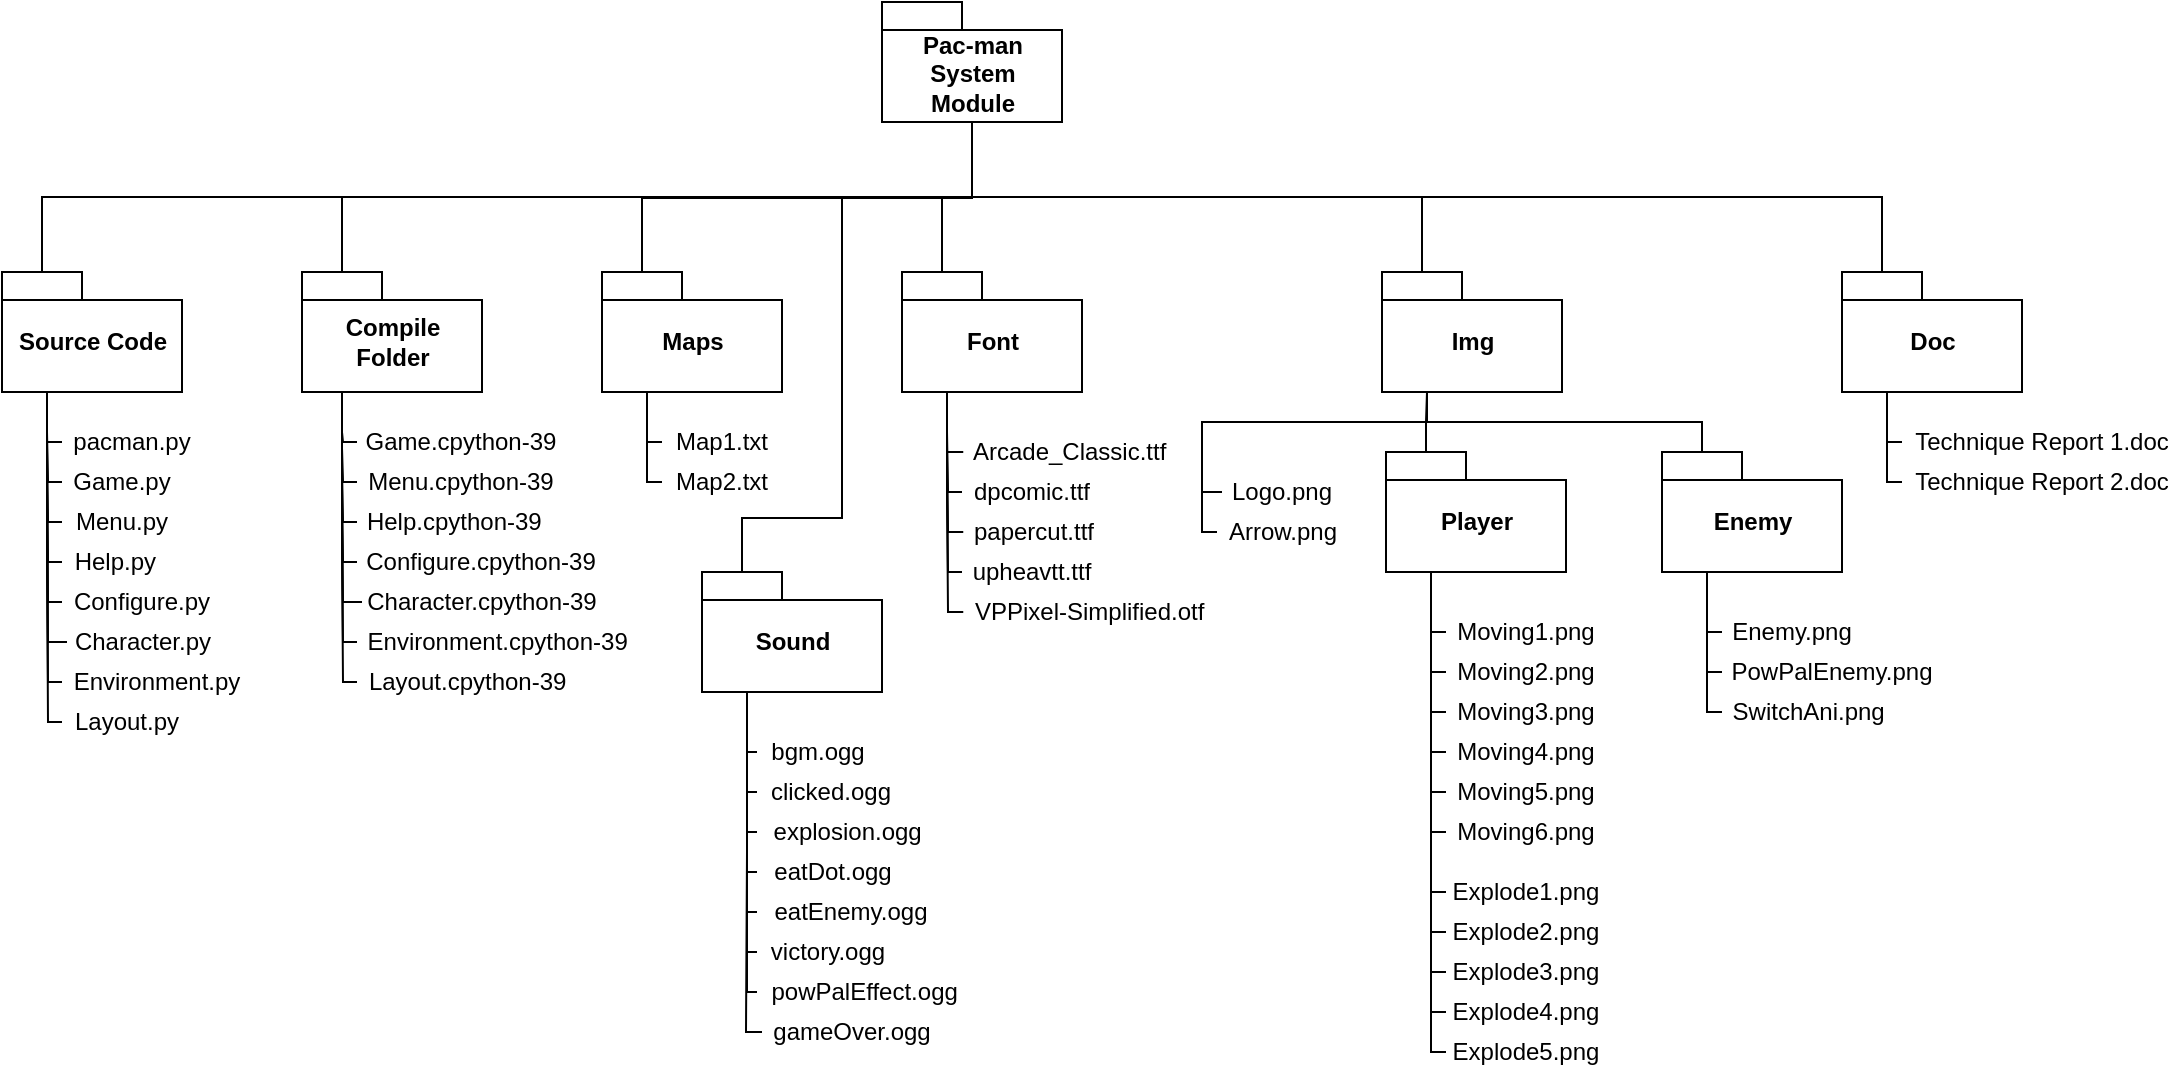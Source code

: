 <mxfile version="15.0.6" type="device"><diagram id="7wmbWIul42o1hSsIlkuX" name="Page-1"><mxGraphModel dx="626" dy="1224" grid="1" gridSize="10" guides="1" tooltips="1" connect="1" arrows="1" fold="1" page="1" pageScale="1" pageWidth="1100" pageHeight="850" math="0" shadow="0"><root><mxCell id="0"/><mxCell id="1" parent="0"/><mxCell id="hTNkqNwVkxcdGNHNXILM-89" style="edgeStyle=orthogonalEdgeStyle;rounded=0;jumpSize=6;orthogonalLoop=1;jettySize=auto;html=1;exitX=0.5;exitY=1;exitDx=0;exitDy=0;exitPerimeter=0;entryX=0;entryY=0;entryDx=20;entryDy=0;entryPerimeter=0;fontSize=12;endArrow=none;endFill=0;startSize=6;strokeWidth=1;" parent="1" source="hTNkqNwVkxcdGNHNXILM-1" target="hTNkqNwVkxcdGNHNXILM-2" edge="1"><mxGeometry relative="1" as="geometry"/></mxCell><mxCell id="hTNkqNwVkxcdGNHNXILM-171" style="edgeStyle=elbowEdgeStyle;rounded=0;jumpSize=6;orthogonalLoop=1;jettySize=auto;elbow=vertical;html=1;exitX=0.5;exitY=1;exitDx=0;exitDy=0;exitPerimeter=0;entryX=0;entryY=0;entryDx=20;entryDy=0;entryPerimeter=0;fontSize=12;endArrow=none;endFill=0;startSize=6;strokeWidth=1;" parent="1" source="hTNkqNwVkxcdGNHNXILM-1" target="hTNkqNwVkxcdGNHNXILM-170" edge="1"><mxGeometry relative="1" as="geometry"/></mxCell><mxCell id="hTNkqNwVkxcdGNHNXILM-1" value="Pac-man&lt;br&gt;System&lt;br&gt;Module" style="shape=folder;fontStyle=1;spacingTop=10;tabWidth=40;tabHeight=14;tabPosition=left;html=1;verticalAlign=bottom;" parent="1" vertex="1"><mxGeometry x="450" y="-840" width="90" height="60" as="geometry"/></mxCell><mxCell id="hTNkqNwVkxcdGNHNXILM-35" style="edgeStyle=orthogonalEdgeStyle;rounded=0;jumpSize=6;orthogonalLoop=1;jettySize=auto;elbow=vertical;html=1;exitX=0;exitY=0.5;exitDx=0;exitDy=0;entryX=0.25;entryY=1;entryDx=0;entryDy=0;fontSize=12;endArrow=none;endFill=0;startSize=6;strokeWidth=1;entryPerimeter=0;" parent="1" source="hTNkqNwVkxcdGNHNXILM-34" target="hTNkqNwVkxcdGNHNXILM-2" edge="1"><mxGeometry relative="1" as="geometry"/></mxCell><mxCell id="hTNkqNwVkxcdGNHNXILM-38" style="edgeStyle=orthogonalEdgeStyle;rounded=0;jumpSize=6;orthogonalLoop=1;jettySize=auto;html=1;exitX=0.25;exitY=1;exitDx=0;exitDy=0;exitPerimeter=0;entryX=0;entryY=0.5;entryDx=0;entryDy=0;fontSize=12;endArrow=none;endFill=0;startSize=6;strokeWidth=1;" parent="1" source="hTNkqNwVkxcdGNHNXILM-2" target="hTNkqNwVkxcdGNHNXILM-36" edge="1"><mxGeometry relative="1" as="geometry"><Array as="points"><mxPoint x="33" y="-625"/><mxPoint x="33" y="-600"/></Array></mxGeometry></mxCell><mxCell id="hTNkqNwVkxcdGNHNXILM-40" style="edgeStyle=orthogonalEdgeStyle;rounded=0;jumpSize=6;orthogonalLoop=1;jettySize=auto;html=1;exitX=0.25;exitY=1;exitDx=0;exitDy=0;exitPerimeter=0;entryX=0;entryY=0.5;entryDx=0;entryDy=0;fontSize=12;endArrow=none;endFill=0;startSize=6;strokeWidth=1;" parent="1" source="hTNkqNwVkxcdGNHNXILM-2" target="hTNkqNwVkxcdGNHNXILM-39" edge="1"><mxGeometry relative="1" as="geometry"><Array as="points"><mxPoint x="33" y="-617"/><mxPoint x="33" y="-580"/></Array></mxGeometry></mxCell><mxCell id="hTNkqNwVkxcdGNHNXILM-42" style="edgeStyle=orthogonalEdgeStyle;rounded=0;jumpSize=6;orthogonalLoop=1;jettySize=auto;html=1;exitX=0.25;exitY=1;exitDx=0;exitDy=0;exitPerimeter=0;entryX=0;entryY=0.5;entryDx=0;entryDy=0;fontSize=12;endArrow=none;endFill=0;startSize=6;strokeWidth=1;" parent="1" source="hTNkqNwVkxcdGNHNXILM-2" target="hTNkqNwVkxcdGNHNXILM-41" edge="1"><mxGeometry relative="1" as="geometry"><Array as="points"><mxPoint x="33" y="-607"/><mxPoint x="33" y="-560"/></Array></mxGeometry></mxCell><mxCell id="hTNkqNwVkxcdGNHNXILM-48" style="edgeStyle=orthogonalEdgeStyle;rounded=0;jumpSize=6;orthogonalLoop=1;jettySize=auto;html=1;exitX=0.25;exitY=1;exitDx=0;exitDy=0;exitPerimeter=0;entryX=0;entryY=0.5;entryDx=0;entryDy=0;fontSize=12;endArrow=none;endFill=0;startSize=6;strokeWidth=1;" parent="1" source="hTNkqNwVkxcdGNHNXILM-2" target="hTNkqNwVkxcdGNHNXILM-43" edge="1"><mxGeometry relative="1" as="geometry"><Array as="points"><mxPoint x="33" y="-597"/><mxPoint x="33" y="-540"/></Array></mxGeometry></mxCell><mxCell id="hTNkqNwVkxcdGNHNXILM-49" style="edgeStyle=orthogonalEdgeStyle;rounded=0;jumpSize=6;orthogonalLoop=1;jettySize=auto;html=1;exitX=0.25;exitY=1;exitDx=0;exitDy=0;exitPerimeter=0;entryX=0;entryY=0.5;entryDx=0;entryDy=0;fontSize=12;endArrow=none;endFill=0;startSize=6;strokeWidth=1;" parent="1" source="hTNkqNwVkxcdGNHNXILM-2" target="hTNkqNwVkxcdGNHNXILM-45" edge="1"><mxGeometry relative="1" as="geometry"><Array as="points"><mxPoint x="33" y="-587"/><mxPoint x="33" y="-520"/></Array></mxGeometry></mxCell><mxCell id="hTNkqNwVkxcdGNHNXILM-50" style="edgeStyle=orthogonalEdgeStyle;rounded=0;jumpSize=6;orthogonalLoop=1;jettySize=auto;html=1;exitX=0.25;exitY=1;exitDx=0;exitDy=0;exitPerimeter=0;entryX=0;entryY=0.5;entryDx=0;entryDy=0;fontSize=12;endArrow=none;endFill=0;startSize=6;strokeWidth=1;" parent="1" source="hTNkqNwVkxcdGNHNXILM-2" target="hTNkqNwVkxcdGNHNXILM-46" edge="1"><mxGeometry relative="1" as="geometry"><Array as="points"><mxPoint x="33" y="-577"/><mxPoint x="33" y="-500"/></Array></mxGeometry></mxCell><mxCell id="hTNkqNwVkxcdGNHNXILM-51" style="edgeStyle=orthogonalEdgeStyle;rounded=0;jumpSize=6;orthogonalLoop=1;jettySize=auto;html=1;exitX=0.25;exitY=1;exitDx=0;exitDy=0;exitPerimeter=0;entryX=0;entryY=0.5;entryDx=0;entryDy=0;fontSize=12;endArrow=none;endFill=0;startSize=6;strokeWidth=1;" parent="1" source="hTNkqNwVkxcdGNHNXILM-2" target="hTNkqNwVkxcdGNHNXILM-47" edge="1"><mxGeometry relative="1" as="geometry"><Array as="points"><mxPoint x="33" y="-567"/><mxPoint x="33" y="-480"/></Array></mxGeometry></mxCell><mxCell id="hTNkqNwVkxcdGNHNXILM-2" value="Source Code" style="shape=folder;fontStyle=1;spacingTop=10;tabWidth=40;tabHeight=14;tabPosition=left;html=1;" parent="1" vertex="1"><mxGeometry x="10" y="-705" width="90" height="60" as="geometry"/></mxCell><mxCell id="hTNkqNwVkxcdGNHNXILM-90" style="edgeStyle=orthogonalEdgeStyle;rounded=0;jumpSize=6;orthogonalLoop=1;jettySize=auto;html=1;exitX=0;exitY=0;exitDx=20;exitDy=0;exitPerimeter=0;entryX=0.5;entryY=1;entryDx=0;entryDy=0;entryPerimeter=0;fontSize=12;endArrow=none;endFill=0;startSize=6;strokeWidth=1;" parent="1" source="hTNkqNwVkxcdGNHNXILM-3" target="hTNkqNwVkxcdGNHNXILM-1" edge="1"><mxGeometry relative="1" as="geometry"/></mxCell><mxCell id="hTNkqNwVkxcdGNHNXILM-3" value="Compile&lt;br&gt;Folder" style="shape=folder;fontStyle=1;spacingTop=10;tabWidth=40;tabHeight=14;tabPosition=left;html=1;verticalAlign=middle;" parent="1" vertex="1"><mxGeometry x="160" y="-705" width="90" height="60" as="geometry"/></mxCell><mxCell id="hTNkqNwVkxcdGNHNXILM-87" style="edgeStyle=orthogonalEdgeStyle;rounded=0;jumpSize=6;orthogonalLoop=1;jettySize=auto;html=1;exitX=0.25;exitY=1;exitDx=0;exitDy=0;exitPerimeter=0;entryX=0;entryY=0.5;entryDx=0;entryDy=0;fontSize=12;endArrow=none;endFill=0;startSize=6;strokeWidth=1;" parent="1" source="hTNkqNwVkxcdGNHNXILM-4" target="hTNkqNwVkxcdGNHNXILM-86" edge="1"><mxGeometry relative="1" as="geometry"><Array as="points"><mxPoint x="333" y="-620"/></Array></mxGeometry></mxCell><mxCell id="hTNkqNwVkxcdGNHNXILM-91" style="edgeStyle=orthogonalEdgeStyle;rounded=0;jumpSize=6;orthogonalLoop=1;jettySize=auto;html=1;exitX=0;exitY=0;exitDx=20;exitDy=0;exitPerimeter=0;entryX=0.5;entryY=1;entryDx=0;entryDy=0;entryPerimeter=0;fontSize=12;endArrow=none;endFill=0;startSize=6;strokeWidth=1;" parent="1" source="hTNkqNwVkxcdGNHNXILM-4" target="hTNkqNwVkxcdGNHNXILM-1" edge="1"><mxGeometry relative="1" as="geometry"><Array as="points"><mxPoint x="330" y="-742"/><mxPoint x="495" y="-742"/></Array></mxGeometry></mxCell><mxCell id="hTNkqNwVkxcdGNHNXILM-4" value="Maps&lt;span style=&quot;color: rgba(0 , 0 , 0 , 0) ; font-family: monospace ; font-size: 0px ; font-weight: 400&quot;&gt;%3CmxGraphModel%3E%3Croot%3E%3CmxCell%20id%3D%220%22%2F%3E%3CmxCell%20id%3D%221%22%20parent%3D%220%22%2F%3E%3CmxCell%20id%3D%222%22%20value%3D%22Source%20Code%22%20style%3D%22shape%3Dfolder%3BfontStyle%3D1%3BspacingTop%3D10%3BtabWidth%3D40%3BtabHeight%3D14%3BtabPosition%3Dleft%3Bhtml%3D1%3B%22%20vertex%3D%221%22%20parent%3D%221%22%3E%3CmxGeometry%20x%3D%2250%22%20y%3D%22-400%22%20width%3D%2290%22%20height%3D%2260%22%20as%3D%22geometry%22%2F%3E%3C%2FmxCell%3E%3C%2Froot%3E%3C%2FmxGraphModel%3E&lt;/span&gt;" style="shape=folder;fontStyle=1;spacingTop=10;tabWidth=40;tabHeight=14;tabPosition=left;html=1;" parent="1" vertex="1"><mxGeometry x="310" y="-705" width="90" height="60" as="geometry"/></mxCell><mxCell id="hTNkqNwVkxcdGNHNXILM-122" style="edgeStyle=orthogonalEdgeStyle;rounded=0;jumpSize=6;orthogonalLoop=1;jettySize=auto;html=1;exitX=0.25;exitY=1;exitDx=0;exitDy=0;exitPerimeter=0;entryX=0;entryY=0.5;entryDx=0;entryDy=0;fontSize=12;endArrow=none;endFill=0;startSize=6;strokeWidth=1;" parent="1" source="hTNkqNwVkxcdGNHNXILM-6" target="hTNkqNwVkxcdGNHNXILM-117" edge="1"><mxGeometry relative="1" as="geometry"><Array as="points"><mxPoint x="483" y="-625"/><mxPoint x="483" y="-595"/></Array></mxGeometry></mxCell><mxCell id="hTNkqNwVkxcdGNHNXILM-123" style="edgeStyle=orthogonalEdgeStyle;rounded=0;jumpSize=6;orthogonalLoop=1;jettySize=auto;html=1;exitX=0.25;exitY=1;exitDx=0;exitDy=0;exitPerimeter=0;entryX=0;entryY=0.5;entryDx=0;entryDy=0;fontSize=12;endArrow=none;endFill=0;startSize=6;strokeWidth=1;" parent="1" source="hTNkqNwVkxcdGNHNXILM-6" target="hTNkqNwVkxcdGNHNXILM-118" edge="1"><mxGeometry relative="1" as="geometry"><Array as="points"><mxPoint x="483" y="-615"/><mxPoint x="483" y="-575"/></Array></mxGeometry></mxCell><mxCell id="hTNkqNwVkxcdGNHNXILM-124" style="edgeStyle=orthogonalEdgeStyle;rounded=0;jumpSize=6;orthogonalLoop=1;jettySize=auto;html=1;exitX=0.25;exitY=1;exitDx=0;exitDy=0;exitPerimeter=0;entryX=0;entryY=0.5;entryDx=0;entryDy=0;fontSize=12;endArrow=none;endFill=0;startSize=6;strokeWidth=1;" parent="1" source="hTNkqNwVkxcdGNHNXILM-6" target="hTNkqNwVkxcdGNHNXILM-119" edge="1"><mxGeometry relative="1" as="geometry"><Array as="points"><mxPoint x="483" y="-605"/><mxPoint x="483" y="-555"/></Array></mxGeometry></mxCell><mxCell id="hTNkqNwVkxcdGNHNXILM-125" style="edgeStyle=orthogonalEdgeStyle;rounded=0;jumpSize=6;orthogonalLoop=1;jettySize=auto;html=1;exitX=0.25;exitY=1;exitDx=0;exitDy=0;exitPerimeter=0;entryX=0;entryY=0.5;entryDx=0;entryDy=0;fontSize=12;endArrow=none;endFill=0;startSize=6;strokeWidth=1;" parent="1" source="hTNkqNwVkxcdGNHNXILM-6" target="hTNkqNwVkxcdGNHNXILM-120" edge="1"><mxGeometry relative="1" as="geometry"><Array as="points"><mxPoint x="483" y="-595"/><mxPoint x="483" y="-535"/></Array></mxGeometry></mxCell><mxCell id="M-ctswT4OLiN5CyCkJLY-2" style="edgeStyle=elbowEdgeStyle;rounded=0;orthogonalLoop=1;jettySize=auto;elbow=vertical;html=1;exitX=0;exitY=0;exitDx=20;exitDy=0;exitPerimeter=0;entryX=0.5;entryY=1;entryDx=0;entryDy=0;entryPerimeter=0;endArrow=none;endFill=0;" parent="1" source="hTNkqNwVkxcdGNHNXILM-6" target="hTNkqNwVkxcdGNHNXILM-1" edge="1"><mxGeometry relative="1" as="geometry"/></mxCell><mxCell id="hTNkqNwVkxcdGNHNXILM-6" value="Font" style="shape=folder;fontStyle=1;spacingTop=10;tabWidth=40;tabHeight=14;tabPosition=left;html=1;" parent="1" vertex="1"><mxGeometry x="460" y="-705" width="90" height="60" as="geometry"/></mxCell><mxCell id="hTNkqNwVkxcdGNHNXILM-135" style="edgeStyle=elbowEdgeStyle;rounded=0;jumpSize=6;orthogonalLoop=1;jettySize=auto;elbow=vertical;html=1;exitX=0.25;exitY=1;exitDx=0;exitDy=0;exitPerimeter=0;entryX=0;entryY=0;entryDx=20;entryDy=0;entryPerimeter=0;fontSize=12;endArrow=none;endFill=0;startSize=6;strokeWidth=1;" parent="1" source="hTNkqNwVkxcdGNHNXILM-7" target="hTNkqNwVkxcdGNHNXILM-9" edge="1"><mxGeometry relative="1" as="geometry"/></mxCell><mxCell id="M-ctswT4OLiN5CyCkJLY-3" style="edgeStyle=elbowEdgeStyle;rounded=0;orthogonalLoop=1;jettySize=auto;elbow=vertical;html=1;exitX=0;exitY=0;exitDx=20;exitDy=0;exitPerimeter=0;entryX=0.5;entryY=1;entryDx=0;entryDy=0;entryPerimeter=0;endArrow=none;endFill=0;" parent="1" source="hTNkqNwVkxcdGNHNXILM-7" target="hTNkqNwVkxcdGNHNXILM-1" edge="1"><mxGeometry relative="1" as="geometry"/></mxCell><mxCell id="M-ctswT4OLiN5CyCkJLY-4" style="edgeStyle=orthogonalEdgeStyle;rounded=0;orthogonalLoop=1;jettySize=auto;elbow=vertical;html=1;exitX=0.25;exitY=1;exitDx=0;exitDy=0;exitPerimeter=0;entryX=0;entryY=0.5;entryDx=0;entryDy=0;endArrow=none;endFill=0;" parent="1" source="hTNkqNwVkxcdGNHNXILM-7" target="hTNkqNwVkxcdGNHNXILM-127" edge="1"><mxGeometry relative="1" as="geometry"><Array as="points"><mxPoint x="723" y="-630"/><mxPoint x="610" y="-630"/><mxPoint x="610" y="-595"/></Array></mxGeometry></mxCell><mxCell id="M-ctswT4OLiN5CyCkJLY-7" style="edgeStyle=orthogonalEdgeStyle;rounded=0;orthogonalLoop=1;jettySize=auto;html=1;exitX=0.25;exitY=1;exitDx=0;exitDy=0;exitPerimeter=0;entryX=0;entryY=0.5;entryDx=0;entryDy=0;endArrow=none;endFill=0;" parent="1" source="hTNkqNwVkxcdGNHNXILM-7" target="hTNkqNwVkxcdGNHNXILM-129" edge="1"><mxGeometry relative="1" as="geometry"><Array as="points"><mxPoint x="723" y="-630"/><mxPoint x="610" y="-630"/><mxPoint x="610" y="-575"/></Array></mxGeometry></mxCell><mxCell id="hTNkqNwVkxcdGNHNXILM-7" value="Img" style="shape=folder;fontStyle=1;spacingTop=10;tabWidth=40;tabHeight=14;tabPosition=left;html=1;" parent="1" vertex="1"><mxGeometry x="700" y="-705" width="90" height="60" as="geometry"/></mxCell><mxCell id="hTNkqNwVkxcdGNHNXILM-134" style="edgeStyle=elbowEdgeStyle;rounded=0;jumpSize=6;orthogonalLoop=1;jettySize=auto;html=1;exitX=0;exitY=0;exitDx=20;exitDy=0;exitPerimeter=0;entryX=0.25;entryY=1;entryDx=0;entryDy=0;entryPerimeter=0;fontSize=12;endArrow=none;endFill=0;startSize=6;strokeWidth=1;elbow=vertical;" parent="1" source="hTNkqNwVkxcdGNHNXILM-8" target="hTNkqNwVkxcdGNHNXILM-7" edge="1"><mxGeometry relative="1" as="geometry"/></mxCell><mxCell id="hTNkqNwVkxcdGNHNXILM-146" style="edgeStyle=elbowEdgeStyle;rounded=0;jumpSize=6;orthogonalLoop=1;jettySize=auto;elbow=vertical;html=1;exitX=0.25;exitY=1;exitDx=0;exitDy=0;exitPerimeter=0;entryX=0;entryY=0.5;entryDx=0;entryDy=0;fontSize=12;endArrow=none;endFill=0;startSize=6;strokeWidth=1;" parent="1" source="hTNkqNwVkxcdGNHNXILM-8" target="hTNkqNwVkxcdGNHNXILM-141" edge="1"><mxGeometry relative="1" as="geometry"><Array as="points"><mxPoint x="732" y="-465"/></Array></mxGeometry></mxCell><mxCell id="hTNkqNwVkxcdGNHNXILM-158" style="edgeStyle=elbowEdgeStyle;rounded=0;jumpSize=6;orthogonalLoop=1;jettySize=auto;elbow=vertical;html=1;exitX=0.25;exitY=1;exitDx=0;exitDy=0;exitPerimeter=0;entryX=0;entryY=0.5;entryDx=0;entryDy=0;fontSize=12;endArrow=none;endFill=0;startSize=6;strokeWidth=1;" parent="1" source="hTNkqNwVkxcdGNHNXILM-8" target="hTNkqNwVkxcdGNHNXILM-154" edge="1"><mxGeometry relative="1" as="geometry"><Array as="points"><mxPoint x="725" y="-335"/></Array></mxGeometry></mxCell><mxCell id="hTNkqNwVkxcdGNHNXILM-8" value="Player" style="shape=folder;fontStyle=1;spacingTop=10;tabWidth=40;tabHeight=14;tabPosition=left;html=1;" parent="1" vertex="1"><mxGeometry x="702" y="-615" width="90" height="60" as="geometry"/></mxCell><mxCell id="hTNkqNwVkxcdGNHNXILM-165" style="edgeStyle=elbowEdgeStyle;rounded=0;jumpSize=6;orthogonalLoop=1;jettySize=auto;elbow=vertical;html=1;exitX=0.25;exitY=1;exitDx=0;exitDy=0;exitPerimeter=0;entryX=0;entryY=0.5;entryDx=0;entryDy=0;fontSize=12;endArrow=none;endFill=0;startSize=6;strokeWidth=1;" parent="1" source="hTNkqNwVkxcdGNHNXILM-9" target="hTNkqNwVkxcdGNHNXILM-160" edge="1"><mxGeometry relative="1" as="geometry"><Array as="points"><mxPoint x="863" y="-525"/></Array></mxGeometry></mxCell><mxCell id="hTNkqNwVkxcdGNHNXILM-166" style="edgeStyle=elbowEdgeStyle;rounded=0;jumpSize=6;orthogonalLoop=1;jettySize=auto;elbow=vertical;html=1;exitX=0.25;exitY=1;exitDx=0;exitDy=0;exitPerimeter=0;entryX=0;entryY=0.5;entryDx=0;entryDy=0;fontSize=12;endArrow=none;endFill=0;startSize=6;strokeWidth=1;" parent="1" source="hTNkqNwVkxcdGNHNXILM-9" target="hTNkqNwVkxcdGNHNXILM-161" edge="1"><mxGeometry relative="1" as="geometry"><Array as="points"><mxPoint x="863" y="-505"/></Array></mxGeometry></mxCell><mxCell id="hTNkqNwVkxcdGNHNXILM-167" style="edgeStyle=elbowEdgeStyle;rounded=0;jumpSize=6;orthogonalLoop=1;jettySize=auto;elbow=vertical;html=1;exitX=0.25;exitY=1;exitDx=0;exitDy=0;exitPerimeter=0;entryX=0;entryY=0.5;entryDx=0;entryDy=0;fontSize=12;endArrow=none;endFill=0;startSize=6;strokeWidth=1;" parent="1" source="hTNkqNwVkxcdGNHNXILM-9" target="hTNkqNwVkxcdGNHNXILM-164" edge="1"><mxGeometry relative="1" as="geometry"><Array as="points"><mxPoint x="863" y="-485"/></Array></mxGeometry></mxCell><mxCell id="hTNkqNwVkxcdGNHNXILM-9" value="Enemy" style="shape=folder;fontStyle=1;spacingTop=10;tabWidth=40;tabHeight=14;tabPosition=left;html=1;" parent="1" vertex="1"><mxGeometry x="840" y="-615" width="90" height="60" as="geometry"/></mxCell><mxCell id="hTNkqNwVkxcdGNHNXILM-34" value="pacman.py" style="text;html=1;strokeColor=none;fillColor=none;align=center;verticalAlign=middle;whiteSpace=wrap;rounded=0;fontSize=12;" parent="1" vertex="1"><mxGeometry x="40" y="-630" width="70" height="20" as="geometry"/></mxCell><mxCell id="hTNkqNwVkxcdGNHNXILM-36" value="Game.py" style="text;html=1;strokeColor=none;fillColor=none;align=center;verticalAlign=middle;whiteSpace=wrap;rounded=0;fontSize=12;" parent="1" vertex="1"><mxGeometry x="40" y="-610" width="60" height="20" as="geometry"/></mxCell><mxCell id="hTNkqNwVkxcdGNHNXILM-39" value="Menu.py" style="text;html=1;strokeColor=none;fillColor=none;align=center;verticalAlign=middle;whiteSpace=wrap;rounded=0;fontSize=12;" parent="1" vertex="1"><mxGeometry x="40" y="-590" width="60" height="20" as="geometry"/></mxCell><mxCell id="hTNkqNwVkxcdGNHNXILM-41" value="Help.py&amp;nbsp;&amp;nbsp;" style="text;html=1;strokeColor=none;fillColor=none;align=center;verticalAlign=middle;whiteSpace=wrap;rounded=0;fontSize=12;" parent="1" vertex="1"><mxGeometry x="40" y="-570" width="60" height="20" as="geometry"/></mxCell><mxCell id="hTNkqNwVkxcdGNHNXILM-43" value="Configure.py" style="text;html=1;strokeColor=none;fillColor=none;align=center;verticalAlign=middle;whiteSpace=wrap;rounded=0;fontSize=12;" parent="1" vertex="1"><mxGeometry x="40" y="-550" width="80" height="20" as="geometry"/></mxCell><mxCell id="hTNkqNwVkxcdGNHNXILM-45" value="Character.py" style="text;html=1;strokeColor=none;fillColor=none;align=center;verticalAlign=middle;whiteSpace=wrap;rounded=0;fontSize=12;" parent="1" vertex="1"><mxGeometry x="42.5" y="-530" width="75" height="20" as="geometry"/></mxCell><mxCell id="hTNkqNwVkxcdGNHNXILM-46" value="Environment.py" style="text;html=1;strokeColor=none;fillColor=none;align=center;verticalAlign=middle;whiteSpace=wrap;rounded=0;fontSize=12;" parent="1" vertex="1"><mxGeometry x="40" y="-510" width="95" height="20" as="geometry"/></mxCell><mxCell id="hTNkqNwVkxcdGNHNXILM-47" value="Layout.py" style="text;html=1;strokeColor=none;fillColor=none;align=center;verticalAlign=middle;whiteSpace=wrap;rounded=0;fontSize=12;" parent="1" vertex="1"><mxGeometry x="40" y="-490" width="65" height="20" as="geometry"/></mxCell><mxCell id="hTNkqNwVkxcdGNHNXILM-69" style="edgeStyle=orthogonalEdgeStyle;rounded=0;jumpSize=6;orthogonalLoop=1;jettySize=auto;html=1;exitX=0.25;exitY=1;exitDx=0;exitDy=0;exitPerimeter=0;entryX=0;entryY=0.5;entryDx=0;entryDy=0;fontSize=12;endArrow=none;endFill=0;startSize=6;strokeWidth=1;" parent="1" target="hTNkqNwVkxcdGNHNXILM-77" edge="1"><mxGeometry relative="1" as="geometry"><mxPoint x="180" y="-645" as="sourcePoint"/><Array as="points"><mxPoint x="180.5" y="-625"/><mxPoint x="180.5" y="-600"/></Array></mxGeometry></mxCell><mxCell id="hTNkqNwVkxcdGNHNXILM-70" style="edgeStyle=orthogonalEdgeStyle;rounded=0;jumpSize=6;orthogonalLoop=1;jettySize=auto;html=1;exitX=0.25;exitY=1;exitDx=0;exitDy=0;exitPerimeter=0;entryX=0;entryY=0.5;entryDx=0;entryDy=0;fontSize=12;endArrow=none;endFill=0;startSize=6;strokeWidth=1;" parent="1" target="hTNkqNwVkxcdGNHNXILM-78" edge="1"><mxGeometry relative="1" as="geometry"><mxPoint x="180" y="-645" as="sourcePoint"/><Array as="points"><mxPoint x="180.5" y="-617"/><mxPoint x="180.5" y="-580"/></Array></mxGeometry></mxCell><mxCell id="hTNkqNwVkxcdGNHNXILM-71" style="edgeStyle=orthogonalEdgeStyle;rounded=0;jumpSize=6;orthogonalLoop=1;jettySize=auto;html=1;exitX=0.25;exitY=1;exitDx=0;exitDy=0;exitPerimeter=0;entryX=0;entryY=0.5;entryDx=0;entryDy=0;fontSize=12;endArrow=none;endFill=0;startSize=6;strokeWidth=1;" parent="1" target="hTNkqNwVkxcdGNHNXILM-79" edge="1"><mxGeometry relative="1" as="geometry"><mxPoint x="180" y="-645" as="sourcePoint"/><Array as="points"><mxPoint x="180.5" y="-607"/><mxPoint x="180.5" y="-560"/></Array></mxGeometry></mxCell><mxCell id="hTNkqNwVkxcdGNHNXILM-72" style="edgeStyle=orthogonalEdgeStyle;rounded=0;jumpSize=6;orthogonalLoop=1;jettySize=auto;html=1;exitX=0.25;exitY=1;exitDx=0;exitDy=0;exitPerimeter=0;entryX=0;entryY=0.5;entryDx=0;entryDy=0;fontSize=12;endArrow=none;endFill=0;startSize=6;strokeWidth=1;" parent="1" target="hTNkqNwVkxcdGNHNXILM-80" edge="1"><mxGeometry relative="1" as="geometry"><mxPoint x="180" y="-645" as="sourcePoint"/><Array as="points"><mxPoint x="180.5" y="-597"/><mxPoint x="180.5" y="-540"/></Array></mxGeometry></mxCell><mxCell id="hTNkqNwVkxcdGNHNXILM-73" style="edgeStyle=orthogonalEdgeStyle;rounded=0;jumpSize=6;orthogonalLoop=1;jettySize=auto;html=1;exitX=0.25;exitY=1;exitDx=0;exitDy=0;exitPerimeter=0;entryX=0;entryY=0.5;entryDx=0;entryDy=0;fontSize=12;endArrow=none;endFill=0;startSize=6;strokeWidth=1;" parent="1" target="hTNkqNwVkxcdGNHNXILM-81" edge="1"><mxGeometry relative="1" as="geometry"><mxPoint x="180" y="-645" as="sourcePoint"/><Array as="points"><mxPoint x="180.5" y="-587"/><mxPoint x="180.5" y="-520"/></Array></mxGeometry></mxCell><mxCell id="hTNkqNwVkxcdGNHNXILM-74" style="edgeStyle=orthogonalEdgeStyle;rounded=0;jumpSize=6;orthogonalLoop=1;jettySize=auto;html=1;exitX=0.25;exitY=1;exitDx=0;exitDy=0;exitPerimeter=0;entryX=0;entryY=0.5;entryDx=0;entryDy=0;fontSize=12;endArrow=none;endFill=0;startSize=6;strokeWidth=1;" parent="1" target="hTNkqNwVkxcdGNHNXILM-82" edge="1"><mxGeometry relative="1" as="geometry"><mxPoint x="180" y="-645" as="sourcePoint"/><Array as="points"><mxPoint x="180.5" y="-577"/><mxPoint x="180.5" y="-500"/></Array></mxGeometry></mxCell><mxCell id="hTNkqNwVkxcdGNHNXILM-75" style="edgeStyle=orthogonalEdgeStyle;rounded=0;jumpSize=6;orthogonalLoop=1;jettySize=auto;html=1;exitX=0.25;exitY=1;exitDx=0;exitDy=0;exitPerimeter=0;entryX=0;entryY=0.5;entryDx=0;entryDy=0;fontSize=12;endArrow=none;endFill=0;startSize=6;strokeWidth=1;" parent="1" target="hTNkqNwVkxcdGNHNXILM-83" edge="1"><mxGeometry relative="1" as="geometry"><mxPoint x="180" y="-645" as="sourcePoint"/><Array as="points"><mxPoint x="180.5" y="-567"/><mxPoint x="180.5" y="-480"/></Array></mxGeometry></mxCell><mxCell id="hTNkqNwVkxcdGNHNXILM-77" value="Game.cpython-39" style="text;html=1;strokeColor=none;fillColor=none;align=center;verticalAlign=middle;whiteSpace=wrap;rounded=0;fontSize=12;" parent="1" vertex="1"><mxGeometry x="187.5" y="-630" width="102.5" height="20" as="geometry"/></mxCell><mxCell id="hTNkqNwVkxcdGNHNXILM-78" value="Menu.cpython-39" style="text;html=1;strokeColor=none;fillColor=none;align=center;verticalAlign=middle;whiteSpace=wrap;rounded=0;fontSize=12;" parent="1" vertex="1"><mxGeometry x="187.5" y="-610" width="102.5" height="20" as="geometry"/></mxCell><mxCell id="hTNkqNwVkxcdGNHNXILM-79" value="Help.cpython-39&amp;nbsp;&amp;nbsp;" style="text;html=1;strokeColor=none;fillColor=none;align=center;verticalAlign=middle;whiteSpace=wrap;rounded=0;fontSize=12;" parent="1" vertex="1"><mxGeometry x="187.5" y="-590" width="102.5" height="20" as="geometry"/></mxCell><mxCell id="hTNkqNwVkxcdGNHNXILM-80" value="Configure.cpython-39" style="text;html=1;strokeColor=none;fillColor=none;align=center;verticalAlign=middle;whiteSpace=wrap;rounded=0;fontSize=12;" parent="1" vertex="1"><mxGeometry x="187.5" y="-570" width="122.5" height="20" as="geometry"/></mxCell><mxCell id="hTNkqNwVkxcdGNHNXILM-81" value="Character.cpython-39" style="text;html=1;strokeColor=none;fillColor=none;align=center;verticalAlign=middle;whiteSpace=wrap;rounded=0;fontSize=12;" parent="1" vertex="1"><mxGeometry x="190" y="-550" width="120" height="20" as="geometry"/></mxCell><mxCell id="hTNkqNwVkxcdGNHNXILM-82" value="Environment.cpython-39&amp;nbsp;" style="text;html=1;strokeColor=none;fillColor=none;align=center;verticalAlign=middle;whiteSpace=wrap;rounded=0;fontSize=12;" parent="1" vertex="1"><mxGeometry x="187.5" y="-530" width="142.5" height="20" as="geometry"/></mxCell><mxCell id="hTNkqNwVkxcdGNHNXILM-83" value="Layout.cpython-39&amp;nbsp;" style="text;html=1;strokeColor=none;fillColor=none;align=center;verticalAlign=middle;whiteSpace=wrap;rounded=0;fontSize=12;" parent="1" vertex="1"><mxGeometry x="187.5" y="-510" width="112.5" height="20" as="geometry"/></mxCell><mxCell id="hTNkqNwVkxcdGNHNXILM-86" value="Map1.txt" style="text;html=1;strokeColor=none;fillColor=none;align=center;verticalAlign=middle;whiteSpace=wrap;rounded=0;fontSize=12;" parent="1" vertex="1"><mxGeometry x="340" y="-630" width="60" height="20" as="geometry"/></mxCell><mxCell id="hTNkqNwVkxcdGNHNXILM-121" style="edgeStyle=orthogonalEdgeStyle;rounded=0;jumpSize=6;orthogonalLoop=1;jettySize=auto;elbow=vertical;html=1;exitX=0;exitY=0.5;exitDx=0;exitDy=0;entryX=0.25;entryY=1;entryDx=0;entryDy=0;entryPerimeter=0;fontSize=12;endArrow=none;endFill=0;startSize=6;strokeWidth=1;" parent="1" source="hTNkqNwVkxcdGNHNXILM-116" target="hTNkqNwVkxcdGNHNXILM-6" edge="1"><mxGeometry relative="1" as="geometry"/></mxCell><mxCell id="hTNkqNwVkxcdGNHNXILM-116" value="Arcade_Classic.ttf&amp;nbsp;" style="text;html=1;strokeColor=none;fillColor=none;align=center;verticalAlign=middle;whiteSpace=wrap;rounded=0;fontSize=12;" parent="1" vertex="1"><mxGeometry x="490.63" y="-625" width="109.37" height="20" as="geometry"/></mxCell><mxCell id="hTNkqNwVkxcdGNHNXILM-117" value="dpcomic.ttf" style="text;html=1;strokeColor=none;fillColor=none;align=center;verticalAlign=middle;whiteSpace=wrap;rounded=0;fontSize=12;" parent="1" vertex="1"><mxGeometry x="490" y="-605" width="70" height="20" as="geometry"/></mxCell><mxCell id="hTNkqNwVkxcdGNHNXILM-118" value="papercut.ttf" style="text;html=1;strokeColor=none;fillColor=none;align=center;verticalAlign=middle;whiteSpace=wrap;rounded=0;fontSize=12;" parent="1" vertex="1"><mxGeometry x="490.63" y="-585" width="70" height="20" as="geometry"/></mxCell><mxCell id="hTNkqNwVkxcdGNHNXILM-119" value="upheavtt.ttf" style="text;html=1;strokeColor=none;fillColor=none;align=center;verticalAlign=middle;whiteSpace=wrap;rounded=0;fontSize=12;" parent="1" vertex="1"><mxGeometry x="490" y="-565" width="70" height="20" as="geometry"/></mxCell><mxCell id="hTNkqNwVkxcdGNHNXILM-120" value="VPPixel-Simplified.otf&amp;nbsp;" style="text;html=1;strokeColor=none;fillColor=none;align=center;verticalAlign=middle;whiteSpace=wrap;rounded=0;fontSize=12;" parent="1" vertex="1"><mxGeometry x="490.63" y="-545" width="129.37" height="20" as="geometry"/></mxCell><mxCell id="hTNkqNwVkxcdGNHNXILM-127" value="Logo.png" style="text;html=1;strokeColor=none;fillColor=none;align=center;verticalAlign=middle;whiteSpace=wrap;rounded=0;fontSize=12;" parent="1" vertex="1"><mxGeometry x="620" y="-605" width="60" height="20" as="geometry"/></mxCell><mxCell id="hTNkqNwVkxcdGNHNXILM-129" value="Arrow.png" style="text;html=1;strokeColor=none;fillColor=none;align=center;verticalAlign=middle;whiteSpace=wrap;rounded=0;fontSize=12;" parent="1" vertex="1"><mxGeometry x="617.5" y="-585" width="65" height="20" as="geometry"/></mxCell><mxCell id="hTNkqNwVkxcdGNHNXILM-148" style="edgeStyle=elbowEdgeStyle;rounded=0;jumpSize=6;orthogonalLoop=1;jettySize=auto;elbow=vertical;html=1;exitX=0;exitY=0.5;exitDx=0;exitDy=0;fontSize=12;endArrow=none;endFill=0;startSize=6;strokeWidth=1;entryX=0.25;entryY=1;entryDx=0;entryDy=0;entryPerimeter=0;" parent="1" source="hTNkqNwVkxcdGNHNXILM-136" target="hTNkqNwVkxcdGNHNXILM-8" edge="1"><mxGeometry relative="1" as="geometry"><mxPoint x="692" y="-505" as="targetPoint"/><Array as="points"><mxPoint x="732" y="-425"/></Array></mxGeometry></mxCell><mxCell id="hTNkqNwVkxcdGNHNXILM-136" value="Moving6.png" style="text;html=1;strokeColor=none;fillColor=none;align=center;verticalAlign=middle;whiteSpace=wrap;rounded=0;fontSize=12;" parent="1" vertex="1"><mxGeometry x="732" y="-435" width="80" height="20" as="geometry"/></mxCell><mxCell id="hTNkqNwVkxcdGNHNXILM-147" style="edgeStyle=elbowEdgeStyle;rounded=0;jumpSize=6;orthogonalLoop=1;jettySize=auto;elbow=vertical;html=1;exitX=0;exitY=0.5;exitDx=0;exitDy=0;fontSize=12;endArrow=none;endFill=0;startSize=6;strokeWidth=1;entryX=0.25;entryY=1;entryDx=0;entryDy=0;entryPerimeter=0;" parent="1" source="hTNkqNwVkxcdGNHNXILM-137" target="hTNkqNwVkxcdGNHNXILM-8" edge="1"><mxGeometry relative="1" as="geometry"><mxPoint x="682" y="-455" as="targetPoint"/><Array as="points"><mxPoint x="732" y="-445"/></Array></mxGeometry></mxCell><mxCell id="hTNkqNwVkxcdGNHNXILM-137" value="Moving5.png" style="text;html=1;strokeColor=none;fillColor=none;align=center;verticalAlign=middle;whiteSpace=wrap;rounded=0;fontSize=12;" parent="1" vertex="1"><mxGeometry x="732" y="-455" width="80" height="20" as="geometry"/></mxCell><mxCell id="hTNkqNwVkxcdGNHNXILM-143" style="edgeStyle=elbowEdgeStyle;rounded=0;jumpSize=6;orthogonalLoop=1;jettySize=auto;elbow=vertical;html=1;exitX=0;exitY=0.5;exitDx=0;exitDy=0;entryX=0.25;entryY=1;entryDx=0;entryDy=0;entryPerimeter=0;fontSize=12;endArrow=none;endFill=0;startSize=6;strokeWidth=1;" parent="1" source="hTNkqNwVkxcdGNHNXILM-138" target="hTNkqNwVkxcdGNHNXILM-8" edge="1"><mxGeometry relative="1" as="geometry"><Array as="points"><mxPoint x="732" y="-525"/></Array></mxGeometry></mxCell><mxCell id="hTNkqNwVkxcdGNHNXILM-138" value="Moving1.png" style="text;html=1;strokeColor=none;fillColor=none;align=center;verticalAlign=middle;whiteSpace=wrap;rounded=0;fontSize=12;" parent="1" vertex="1"><mxGeometry x="732" y="-535" width="80" height="20" as="geometry"/></mxCell><mxCell id="hTNkqNwVkxcdGNHNXILM-144" style="edgeStyle=elbowEdgeStyle;rounded=0;jumpSize=6;orthogonalLoop=1;jettySize=auto;elbow=vertical;html=1;exitX=0;exitY=0.5;exitDx=0;exitDy=0;entryX=0.25;entryY=1;entryDx=0;entryDy=0;entryPerimeter=0;fontSize=12;endArrow=none;endFill=0;startSize=6;strokeWidth=1;" parent="1" source="hTNkqNwVkxcdGNHNXILM-139" target="hTNkqNwVkxcdGNHNXILM-8" edge="1"><mxGeometry relative="1" as="geometry"><Array as="points"><mxPoint x="725" y="-505"/></Array></mxGeometry></mxCell><mxCell id="hTNkqNwVkxcdGNHNXILM-139" value="Moving2.png" style="text;html=1;strokeColor=none;fillColor=none;align=center;verticalAlign=middle;whiteSpace=wrap;rounded=0;fontSize=12;" parent="1" vertex="1"><mxGeometry x="732" y="-515" width="80" height="20" as="geometry"/></mxCell><mxCell id="hTNkqNwVkxcdGNHNXILM-145" style="edgeStyle=elbowEdgeStyle;rounded=0;jumpSize=6;orthogonalLoop=1;jettySize=auto;elbow=vertical;html=1;exitX=0;exitY=0.5;exitDx=0;exitDy=0;fontSize=12;endArrow=none;endFill=0;startSize=6;strokeWidth=1;entryX=0.25;entryY=1;entryDx=0;entryDy=0;entryPerimeter=0;" parent="1" source="hTNkqNwVkxcdGNHNXILM-140" target="hTNkqNwVkxcdGNHNXILM-8" edge="1"><mxGeometry relative="1" as="geometry"><mxPoint x="702" y="-485" as="targetPoint"/><Array as="points"><mxPoint x="725" y="-485"/></Array></mxGeometry></mxCell><mxCell id="hTNkqNwVkxcdGNHNXILM-140" value="Moving3.png" style="text;html=1;strokeColor=none;fillColor=none;align=center;verticalAlign=middle;whiteSpace=wrap;rounded=0;fontSize=12;" parent="1" vertex="1"><mxGeometry x="732" y="-495" width="80" height="20" as="geometry"/></mxCell><mxCell id="hTNkqNwVkxcdGNHNXILM-141" value="Moving4.png" style="text;html=1;strokeColor=none;fillColor=none;align=center;verticalAlign=middle;whiteSpace=wrap;rounded=0;fontSize=12;" parent="1" vertex="1"><mxGeometry x="732" y="-475" width="80" height="20" as="geometry"/></mxCell><mxCell id="hTNkqNwVkxcdGNHNXILM-159" style="edgeStyle=elbowEdgeStyle;rounded=0;jumpSize=6;orthogonalLoop=1;jettySize=auto;elbow=vertical;html=1;exitX=0;exitY=0.5;exitDx=0;exitDy=0;entryX=0.25;entryY=1;entryDx=0;entryDy=0;entryPerimeter=0;fontSize=12;endArrow=none;endFill=0;startSize=6;strokeWidth=1;" parent="1" source="hTNkqNwVkxcdGNHNXILM-150" target="hTNkqNwVkxcdGNHNXILM-8" edge="1"><mxGeometry relative="1" as="geometry"><Array as="points"><mxPoint x="722" y="-315"/></Array></mxGeometry></mxCell><mxCell id="hTNkqNwVkxcdGNHNXILM-150" value="Explode5.png" style="text;html=1;strokeColor=none;fillColor=none;align=center;verticalAlign=middle;whiteSpace=wrap;rounded=0;fontSize=12;" parent="1" vertex="1"><mxGeometry x="732" y="-325" width="80" height="20" as="geometry"/></mxCell><mxCell id="hTNkqNwVkxcdGNHNXILM-155" style="edgeStyle=elbowEdgeStyle;rounded=0;jumpSize=6;orthogonalLoop=1;jettySize=auto;elbow=vertical;html=1;exitX=0;exitY=0.5;exitDx=0;exitDy=0;entryX=0.25;entryY=1;entryDx=0;entryDy=0;entryPerimeter=0;fontSize=12;endArrow=none;endFill=0;startSize=6;strokeWidth=1;" parent="1" source="hTNkqNwVkxcdGNHNXILM-151" target="hTNkqNwVkxcdGNHNXILM-8" edge="1"><mxGeometry relative="1" as="geometry"><Array as="points"><mxPoint x="732" y="-395"/></Array></mxGeometry></mxCell><mxCell id="hTNkqNwVkxcdGNHNXILM-151" value="Explode1.png" style="text;html=1;strokeColor=none;fillColor=none;align=center;verticalAlign=middle;whiteSpace=wrap;rounded=0;fontSize=12;" parent="1" vertex="1"><mxGeometry x="732" y="-405" width="80" height="20" as="geometry"/></mxCell><mxCell id="hTNkqNwVkxcdGNHNXILM-156" style="edgeStyle=elbowEdgeStyle;rounded=0;jumpSize=6;orthogonalLoop=1;jettySize=auto;elbow=vertical;html=1;exitX=0;exitY=0.5;exitDx=0;exitDy=0;entryX=0.25;entryY=1;entryDx=0;entryDy=0;entryPerimeter=0;fontSize=12;endArrow=none;endFill=0;startSize=6;strokeWidth=1;" parent="1" source="hTNkqNwVkxcdGNHNXILM-152" target="hTNkqNwVkxcdGNHNXILM-8" edge="1"><mxGeometry relative="1" as="geometry"><Array as="points"><mxPoint x="732" y="-375"/></Array></mxGeometry></mxCell><mxCell id="hTNkqNwVkxcdGNHNXILM-152" value="Explode2.png" style="text;html=1;strokeColor=none;fillColor=none;align=center;verticalAlign=middle;whiteSpace=wrap;rounded=0;fontSize=12;" parent="1" vertex="1"><mxGeometry x="732" y="-385" width="80" height="20" as="geometry"/></mxCell><mxCell id="hTNkqNwVkxcdGNHNXILM-157" style="edgeStyle=elbowEdgeStyle;rounded=0;jumpSize=6;orthogonalLoop=1;jettySize=auto;elbow=vertical;html=1;exitX=0;exitY=0.5;exitDx=0;exitDy=0;entryX=0.25;entryY=1;entryDx=0;entryDy=0;entryPerimeter=0;fontSize=12;endArrow=none;endFill=0;startSize=6;strokeWidth=1;" parent="1" source="hTNkqNwVkxcdGNHNXILM-153" target="hTNkqNwVkxcdGNHNXILM-8" edge="1"><mxGeometry relative="1" as="geometry"><Array as="points"><mxPoint x="732" y="-355"/></Array></mxGeometry></mxCell><mxCell id="hTNkqNwVkxcdGNHNXILM-153" value="Explode3.png" style="text;html=1;strokeColor=none;fillColor=none;align=center;verticalAlign=middle;whiteSpace=wrap;rounded=0;fontSize=12;" parent="1" vertex="1"><mxGeometry x="732" y="-365" width="80" height="20" as="geometry"/></mxCell><mxCell id="hTNkqNwVkxcdGNHNXILM-154" value="Explode4.png" style="text;html=1;strokeColor=none;fillColor=none;align=center;verticalAlign=middle;whiteSpace=wrap;rounded=0;fontSize=12;" parent="1" vertex="1"><mxGeometry x="732" y="-345" width="80" height="20" as="geometry"/></mxCell><mxCell id="hTNkqNwVkxcdGNHNXILM-160" value="Enemy.png" style="text;html=1;strokeColor=none;fillColor=none;align=center;verticalAlign=middle;whiteSpace=wrap;rounded=0;fontSize=12;" parent="1" vertex="1"><mxGeometry x="870" y="-535" width="70" height="20" as="geometry"/></mxCell><mxCell id="hTNkqNwVkxcdGNHNXILM-161" value="PowPalEnemy.png" style="text;html=1;strokeColor=none;fillColor=none;align=center;verticalAlign=middle;whiteSpace=wrap;rounded=0;fontSize=12;" parent="1" vertex="1"><mxGeometry x="870" y="-515" width="110" height="20" as="geometry"/></mxCell><mxCell id="hTNkqNwVkxcdGNHNXILM-164" value="SwitchAni.png&amp;nbsp;" style="text;html=1;strokeColor=none;fillColor=none;align=center;verticalAlign=middle;whiteSpace=wrap;rounded=0;fontSize=12;" parent="1" vertex="1"><mxGeometry x="870" y="-495" width="90" height="20" as="geometry"/></mxCell><mxCell id="hTNkqNwVkxcdGNHNXILM-169" style="edgeStyle=elbowEdgeStyle;rounded=0;jumpSize=6;orthogonalLoop=1;jettySize=auto;elbow=vertical;html=1;exitX=0;exitY=0.5;exitDx=0;exitDy=0;entryX=0.25;entryY=1;entryDx=0;entryDy=0;entryPerimeter=0;fontSize=12;endArrow=none;endFill=0;startSize=6;strokeWidth=1;" parent="1" source="hTNkqNwVkxcdGNHNXILM-168" target="hTNkqNwVkxcdGNHNXILM-4" edge="1"><mxGeometry relative="1" as="geometry"><Array as="points"><mxPoint x="333" y="-600"/></Array></mxGeometry></mxCell><mxCell id="hTNkqNwVkxcdGNHNXILM-168" value="Map2.txt" style="text;html=1;strokeColor=none;fillColor=none;align=center;verticalAlign=middle;whiteSpace=wrap;rounded=0;fontSize=12;" parent="1" vertex="1"><mxGeometry x="340" y="-610" width="60" height="20" as="geometry"/></mxCell><mxCell id="hTNkqNwVkxcdGNHNXILM-175" style="edgeStyle=elbowEdgeStyle;rounded=0;jumpSize=6;orthogonalLoop=1;jettySize=auto;elbow=vertical;html=1;exitX=0.25;exitY=1;exitDx=0;exitDy=0;exitPerimeter=0;entryX=0;entryY=0.5;entryDx=0;entryDy=0;fontSize=12;endArrow=none;endFill=0;startSize=6;strokeWidth=1;" parent="1" source="hTNkqNwVkxcdGNHNXILM-170" target="hTNkqNwVkxcdGNHNXILM-172" edge="1"><mxGeometry relative="1" as="geometry"><Array as="points"><mxPoint x="970" y="-620"/></Array></mxGeometry></mxCell><mxCell id="hTNkqNwVkxcdGNHNXILM-176" style="edgeStyle=elbowEdgeStyle;rounded=0;jumpSize=6;orthogonalLoop=1;jettySize=auto;elbow=vertical;html=1;exitX=0.25;exitY=1;exitDx=0;exitDy=0;exitPerimeter=0;entryX=0;entryY=0.5;entryDx=0;entryDy=0;fontSize=12;endArrow=none;endFill=0;startSize=6;strokeWidth=1;" parent="1" source="hTNkqNwVkxcdGNHNXILM-170" target="hTNkqNwVkxcdGNHNXILM-173" edge="1"><mxGeometry relative="1" as="geometry"><Array as="points"><mxPoint x="953" y="-600"/></Array></mxGeometry></mxCell><mxCell id="hTNkqNwVkxcdGNHNXILM-170" value="Doc" style="shape=folder;fontStyle=1;spacingTop=10;tabWidth=40;tabHeight=14;tabPosition=left;html=1;" parent="1" vertex="1"><mxGeometry x="930" y="-705" width="90" height="60" as="geometry"/></mxCell><mxCell id="hTNkqNwVkxcdGNHNXILM-172" value="Technique Report 1.doc" style="text;html=1;strokeColor=none;fillColor=none;align=center;verticalAlign=middle;whiteSpace=wrap;rounded=0;fontSize=12;" parent="1" vertex="1"><mxGeometry x="960" y="-630" width="140" height="20" as="geometry"/></mxCell><mxCell id="hTNkqNwVkxcdGNHNXILM-173" value="Technique Report 2.doc" style="text;html=1;strokeColor=none;fillColor=none;align=center;verticalAlign=middle;whiteSpace=wrap;rounded=0;fontSize=12;" parent="1" vertex="1"><mxGeometry x="960" y="-610" width="140" height="20" as="geometry"/></mxCell><mxCell id="WC8YPUx_Kz-FOS5S3haS-15" style="edgeStyle=elbowEdgeStyle;rounded=0;jumpSize=6;orthogonalLoop=1;jettySize=auto;html=1;exitX=0.25;exitY=1;exitDx=0;exitDy=0;exitPerimeter=0;entryX=0;entryY=0.5;entryDx=0;entryDy=0;endArrow=none;endFill=0;elbow=vertical;" edge="1" parent="1" source="WC8YPUx_Kz-FOS5S3haS-1" target="WC8YPUx_Kz-FOS5S3haS-2"><mxGeometry relative="1" as="geometry"><Array as="points"><mxPoint x="383" y="-465"/></Array></mxGeometry></mxCell><mxCell id="WC8YPUx_Kz-FOS5S3haS-16" style="edgeStyle=elbowEdgeStyle;rounded=0;jumpSize=6;orthogonalLoop=1;jettySize=auto;elbow=vertical;html=1;exitX=0.25;exitY=1;exitDx=0;exitDy=0;exitPerimeter=0;entryX=0;entryY=0.5;entryDx=0;entryDy=0;endArrow=none;endFill=0;" edge="1" parent="1" source="WC8YPUx_Kz-FOS5S3haS-1" target="WC8YPUx_Kz-FOS5S3haS-7"><mxGeometry relative="1" as="geometry"><Array as="points"><mxPoint x="383" y="-445"/></Array></mxGeometry></mxCell><mxCell id="WC8YPUx_Kz-FOS5S3haS-17" style="edgeStyle=elbowEdgeStyle;rounded=0;jumpSize=6;orthogonalLoop=1;jettySize=auto;elbow=vertical;html=1;exitX=0.25;exitY=1;exitDx=0;exitDy=0;exitPerimeter=0;entryX=0;entryY=0.5;entryDx=0;entryDy=0;endArrow=none;endFill=0;" edge="1" parent="1" source="WC8YPUx_Kz-FOS5S3haS-1" target="WC8YPUx_Kz-FOS5S3haS-3"><mxGeometry relative="1" as="geometry"><Array as="points"><mxPoint x="383" y="-425"/></Array></mxGeometry></mxCell><mxCell id="WC8YPUx_Kz-FOS5S3haS-18" style="edgeStyle=elbowEdgeStyle;rounded=0;jumpSize=6;orthogonalLoop=1;jettySize=auto;elbow=vertical;html=1;exitX=0.25;exitY=1;exitDx=0;exitDy=0;exitPerimeter=0;entryX=0;entryY=0.5;entryDx=0;entryDy=0;endArrow=none;endFill=0;" edge="1" parent="1" source="WC8YPUx_Kz-FOS5S3haS-1" target="WC8YPUx_Kz-FOS5S3haS-4"><mxGeometry relative="1" as="geometry"><Array as="points"><mxPoint x="388" y="-405"/></Array></mxGeometry></mxCell><mxCell id="WC8YPUx_Kz-FOS5S3haS-20" style="edgeStyle=elbowEdgeStyle;rounded=0;jumpSize=6;orthogonalLoop=1;jettySize=auto;elbow=vertical;html=1;exitX=0.25;exitY=1;exitDx=0;exitDy=0;exitPerimeter=0;entryX=0;entryY=0.5;entryDx=0;entryDy=0;endArrow=none;endFill=0;" edge="1" parent="1" source="WC8YPUx_Kz-FOS5S3haS-1" target="WC8YPUx_Kz-FOS5S3haS-5"><mxGeometry relative="1" as="geometry"><Array as="points"><mxPoint x="383" y="-385"/><mxPoint x="380" y="-320"/></Array></mxGeometry></mxCell><mxCell id="WC8YPUx_Kz-FOS5S3haS-22" style="edgeStyle=elbowEdgeStyle;rounded=0;jumpSize=6;orthogonalLoop=1;jettySize=auto;elbow=vertical;html=1;exitX=0.25;exitY=1;exitDx=0;exitDy=0;exitPerimeter=0;entryX=0;entryY=0.5;entryDx=0;entryDy=0;endArrow=none;endFill=0;" edge="1" parent="1" source="WC8YPUx_Kz-FOS5S3haS-1" target="WC8YPUx_Kz-FOS5S3haS-6"><mxGeometry relative="1" as="geometry"><Array as="points"><mxPoint x="383" y="-365"/></Array></mxGeometry></mxCell><mxCell id="WC8YPUx_Kz-FOS5S3haS-26" style="edgeStyle=elbowEdgeStyle;rounded=0;jumpSize=6;orthogonalLoop=1;jettySize=auto;elbow=vertical;html=1;exitX=0.25;exitY=1;exitDx=0;exitDy=0;exitPerimeter=0;entryX=0;entryY=0.5;entryDx=0;entryDy=0;endArrow=none;endFill=0;" edge="1" parent="1" source="WC8YPUx_Kz-FOS5S3haS-1" target="WC8YPUx_Kz-FOS5S3haS-24"><mxGeometry relative="1" as="geometry"><Array as="points"><mxPoint x="383" y="-345"/></Array></mxGeometry></mxCell><mxCell id="WC8YPUx_Kz-FOS5S3haS-28" style="edgeStyle=orthogonalEdgeStyle;rounded=0;jumpSize=6;orthogonalLoop=1;jettySize=auto;html=1;exitX=0.25;exitY=1;exitDx=0;exitDy=0;exitPerimeter=0;entryX=0;entryY=0.5;entryDx=0;entryDy=0;endArrow=none;endFill=0;" edge="1" parent="1" source="WC8YPUx_Kz-FOS5S3haS-1" target="WC8YPUx_Kz-FOS5S3haS-27"><mxGeometry relative="1" as="geometry"><Array as="points"><mxPoint x="382" y="-415"/><mxPoint x="382" y="-325"/></Array></mxGeometry></mxCell><mxCell id="WC8YPUx_Kz-FOS5S3haS-1" value="Sound" style="shape=folder;fontStyle=1;spacingTop=10;tabWidth=40;tabHeight=14;tabPosition=left;html=1;" vertex="1" parent="1"><mxGeometry x="360" y="-555" width="90" height="60" as="geometry"/></mxCell><mxCell id="WC8YPUx_Kz-FOS5S3haS-2" value="bgm.ogg" style="text;html=1;strokeColor=none;fillColor=none;align=center;verticalAlign=middle;whiteSpace=wrap;rounded=0;" vertex="1" parent="1"><mxGeometry x="387.5" y="-475" width="60" height="20" as="geometry"/></mxCell><mxCell id="WC8YPUx_Kz-FOS5S3haS-3" value="explosion.ogg&amp;nbsp;" style="text;html=1;strokeColor=none;fillColor=none;align=center;verticalAlign=middle;whiteSpace=wrap;rounded=0;" vertex="1" parent="1"><mxGeometry x="387.5" y="-435" width="92.5" height="20" as="geometry"/></mxCell><mxCell id="WC8YPUx_Kz-FOS5S3haS-4" value="eatDot.ogg" style="text;html=1;strokeColor=none;fillColor=none;align=center;verticalAlign=middle;whiteSpace=wrap;rounded=0;" vertex="1" parent="1"><mxGeometry x="387.5" y="-415" width="75" height="20" as="geometry"/></mxCell><mxCell id="WC8YPUx_Kz-FOS5S3haS-5" value="eatEnemy.ogg" style="text;html=1;strokeColor=none;fillColor=none;align=center;verticalAlign=middle;whiteSpace=wrap;rounded=0;" vertex="1" parent="1"><mxGeometry x="387.5" y="-395" width="92.5" height="20" as="geometry"/></mxCell><mxCell id="WC8YPUx_Kz-FOS5S3haS-6" value="victory.ogg" style="text;html=1;strokeColor=none;fillColor=none;align=center;verticalAlign=middle;whiteSpace=wrap;rounded=0;" vertex="1" parent="1"><mxGeometry x="387.5" y="-375" width="70" height="20" as="geometry"/></mxCell><mxCell id="WC8YPUx_Kz-FOS5S3haS-7" value="clicked.ogg" style="text;html=1;strokeColor=none;fillColor=none;align=center;verticalAlign=middle;whiteSpace=wrap;rounded=0;" vertex="1" parent="1"><mxGeometry x="387.5" y="-455" width="72.5" height="20" as="geometry"/></mxCell><mxCell id="WC8YPUx_Kz-FOS5S3haS-11" value="" style="endArrow=none;html=1;exitX=0;exitY=0;exitDx=20;exitDy=0;exitPerimeter=0;edgeStyle=orthogonalEdgeStyle;rounded=0;" edge="1" parent="1" source="WC8YPUx_Kz-FOS5S3haS-1"><mxGeometry width="50" height="50" relative="1" as="geometry"><mxPoint x="380" y="-557" as="sourcePoint"/><mxPoint x="430" y="-742" as="targetPoint"/><Array as="points"><mxPoint x="380" y="-582"/><mxPoint x="430" y="-582"/></Array></mxGeometry></mxCell><mxCell id="WC8YPUx_Kz-FOS5S3haS-23" style="edgeStyle=elbowEdgeStyle;rounded=0;jumpSize=6;orthogonalLoop=1;jettySize=auto;elbow=vertical;html=1;exitX=0.5;exitY=1;exitDx=0;exitDy=0;endArrow=none;endFill=0;" edge="1" parent="1" source="WC8YPUx_Kz-FOS5S3haS-6" target="WC8YPUx_Kz-FOS5S3haS-6"><mxGeometry relative="1" as="geometry"/></mxCell><mxCell id="WC8YPUx_Kz-FOS5S3haS-24" value="powPalEffect.ogg&amp;nbsp;" style="text;html=1;strokeColor=none;fillColor=none;align=center;verticalAlign=middle;whiteSpace=wrap;rounded=0;" vertex="1" parent="1"><mxGeometry x="387.5" y="-355" width="110" height="20" as="geometry"/></mxCell><mxCell id="WC8YPUx_Kz-FOS5S3haS-27" value="gameOver.ogg" style="text;html=1;strokeColor=none;fillColor=none;align=center;verticalAlign=middle;whiteSpace=wrap;rounded=0;" vertex="1" parent="1"><mxGeometry x="390" y="-335" width="90" height="20" as="geometry"/></mxCell></root></mxGraphModel></diagram></mxfile>